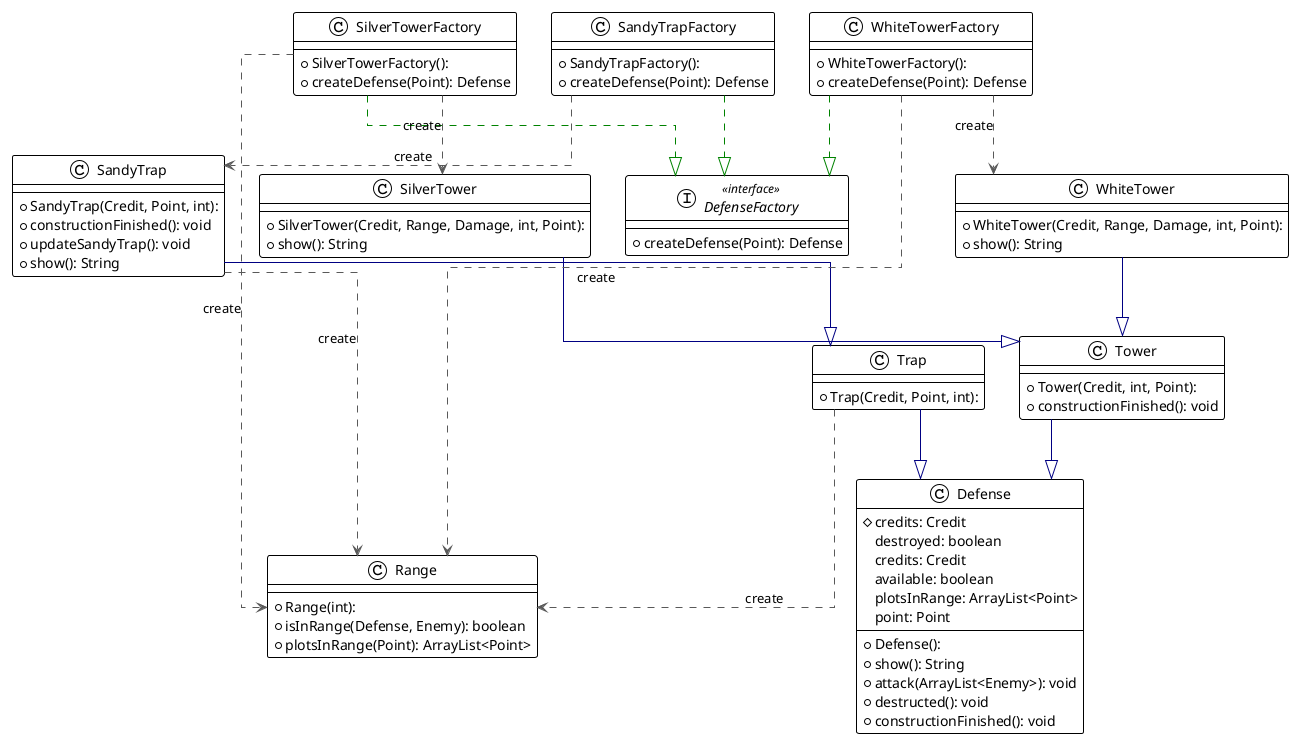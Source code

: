 @startuml

!theme plain
top to bottom direction
skinparam linetype ortho

class Defense {
  + Defense(): 
  # credits: Credit
  + show(): String
  + attack(ArrayList<Enemy>): void
  + destructed(): void
  + constructionFinished(): void
   destroyed: boolean
   credits: Credit
   available: boolean
   plotsInRange: ArrayList<Point>
   point: Point
}
interface DefenseFactory << interface >> {
  + createDefense(Point): Defense
}
class Range {
  + Range(int): 
  + isInRange(Defense, Enemy): boolean
  + plotsInRange(Point): ArrayList<Point>
}
class SandyTrap {
  + SandyTrap(Credit, Point, int): 
  + constructionFinished(): void
  + updateSandyTrap(): void
  + show(): String
}
class SandyTrapFactory {
  + SandyTrapFactory(): 
  + createDefense(Point): Defense
}
class SilverTower {
  + SilverTower(Credit, Range, Damage, int, Point): 
  + show(): String
}
class SilverTowerFactory {
  + SilverTowerFactory(): 
  + createDefense(Point): Defense
}
class Tower {
  + Tower(Credit, int, Point): 
  + constructionFinished(): void
}
class Trap {
  + Trap(Credit, Point, int): 
}
class WhiteTower {
  + WhiteTower(Credit, Range, Damage, int, Point): 
  + show(): String
}
class WhiteTowerFactory {
  + WhiteTowerFactory(): 
  + createDefense(Point): Defense
}

SandyTrap           -[#595959,dashed]->  Range              : "«create»"
SandyTrap           -[#000082,plain]-^  Trap               
SandyTrapFactory    -[#008200,dashed]-^  DefenseFactory     
SandyTrapFactory    -[#595959,dashed]->  SandyTrap          : "«create»"
SilverTower         -[#000082,plain]-^  Tower              
SilverTowerFactory  -[#008200,dashed]-^  DefenseFactory     
SilverTowerFactory  -[#595959,dashed]->  Range              : "«create»"
SilverTowerFactory  -[#595959,dashed]->  SilverTower        : "«create»"
Tower               -[#000082,plain]-^  Defense            
Trap                -[#000082,plain]-^  Defense            
Trap                -[#595959,dashed]->  Range              : "«create»"
WhiteTower          -[#000082,plain]-^  Tower              
WhiteTowerFactory   -[#008200,dashed]-^  DefenseFactory     
WhiteTowerFactory   -[#595959,dashed]->  Range              : "«create»"
WhiteTowerFactory   -[#595959,dashed]->  WhiteTower         : "«create»"
@enduml
